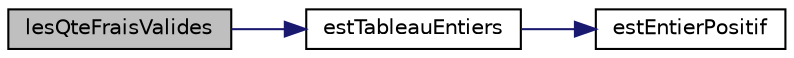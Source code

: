 digraph "lesQteFraisValides"
{
 // LATEX_PDF_SIZE
  edge [fontname="Helvetica",fontsize="10",labelfontname="Helvetica",labelfontsize="10"];
  node [fontname="Helvetica",fontsize="10",shape=record];
  rankdir="LR";
  Node17 [label="lesQteFraisValides",height=0.2,width=0.4,color="black", fillcolor="grey75", style="filled", fontcolor="black",tooltip=" "];
  Node17 -> Node18 [color="midnightblue",fontsize="10",style="solid",fontname="Helvetica"];
  Node18 [label="estTableauEntiers",height=0.2,width=0.4,color="black", fillcolor="white", style="filled",URL="$fct_8inc_8php.html#a464609600321021614adc67242caff02",tooltip=" "];
  Node18 -> Node19 [color="midnightblue",fontsize="10",style="solid",fontname="Helvetica"];
  Node19 [label="estEntierPositif",height=0.2,width=0.4,color="black", fillcolor="white", style="filled",URL="$fct_8inc_8php.html#a5891ac42bd25b5bb5a9427174f8eb15f",tooltip=" "];
}

